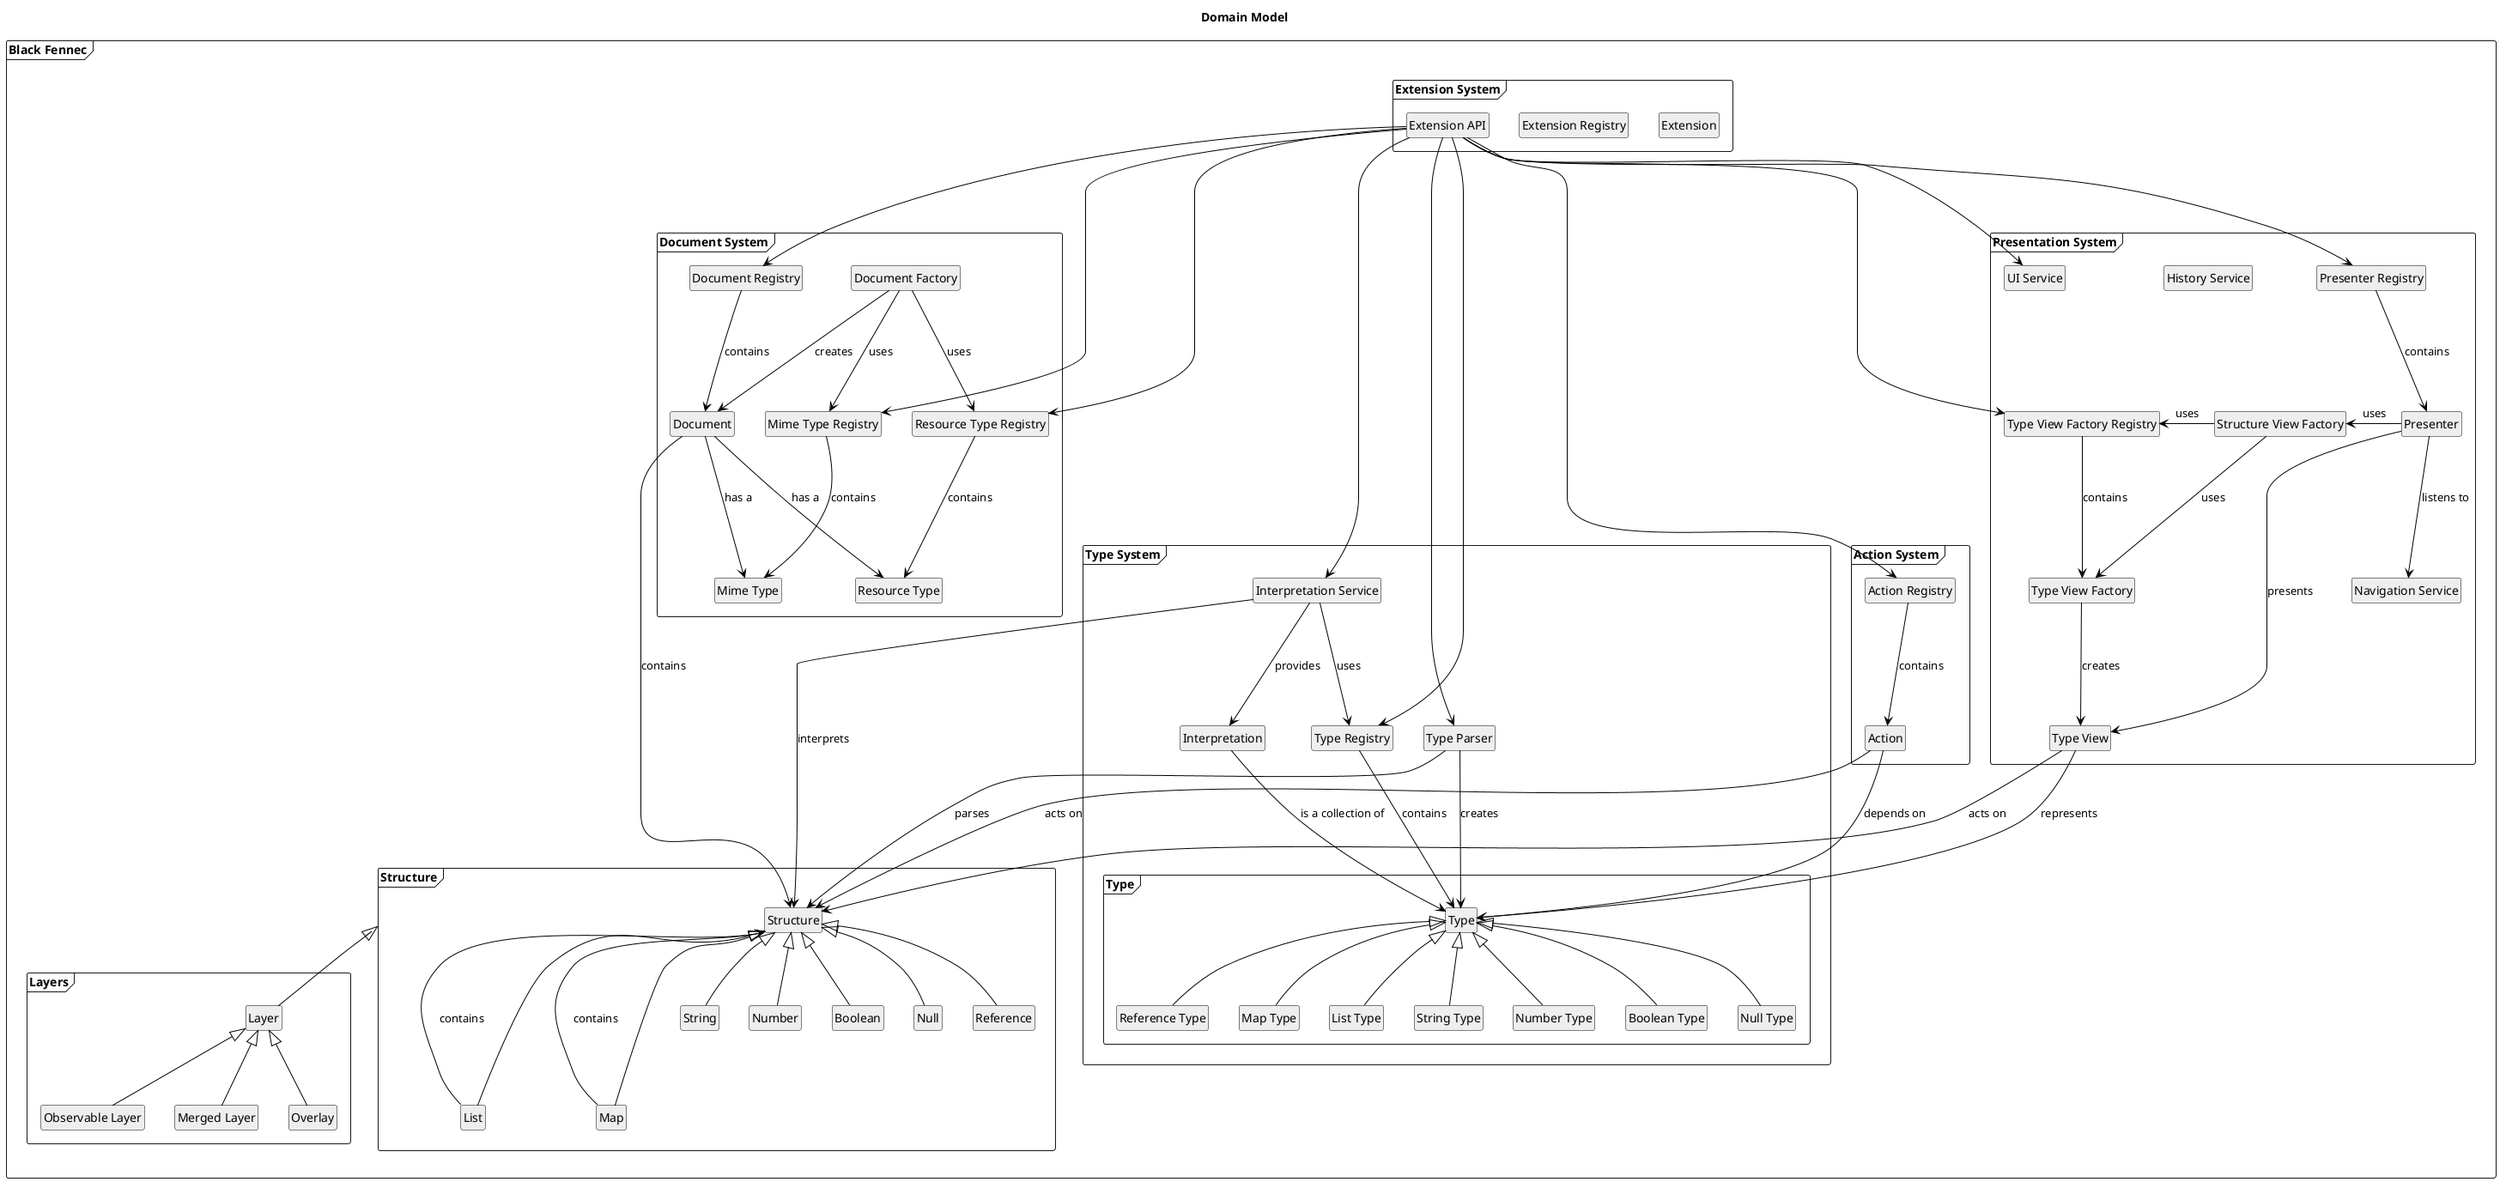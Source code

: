 @startuml domain model

hide circle
hide members
hide methods

skinparam class {
    BackgroundColor #EEE
    ArrowColor Black
    BorderColor Black
}

title Domain Model

package "Black Fennec" <<Frame>> {

    package "Structure" <<Frame>>{
        class "Structure"               as s
        class "Map"                     as m
        class "List"                    as l
        class "String"                  as str
        class "Number"                  as n
        class "Boolean"                 as b
        class "Null"                    as nu
        class "Reference"                as r

        m -u-|> s
        l -u-|> s
        str -u-|> s
        n -u-|> s
        b -u-|> s
        nu -u-|> s
        r -u-|> s

        m ---> s : contains
        l ---> s : contains
    }

    package "Layers" <<Frame>> {
        class "Layer"                   as la
        class "Merged Layer"            as ml
        class "Overlay"                 as ol
        class "Observable Layer"        as rl

        la -u-|> "Structure"
        ml -u-|> la
        ol -u-|> la
        rl -u-|> la
    }

    package "Type System" <<Frame>>{
        class "Interpretation Service"  as is 
        class "Interpretation"          as i
        class "Type Registry"           as typer
        class "Type Parser"             as tp

        package "Type" <<Frame>> {
            class "Type"                as t
            class "Map Type"            as mapt
            class "List Type"           as lt
            class "String Type"         as st
            class "Number Type"         as nt
            class "Boolean Type"        as bt
            class "Null Type"           as nut
            class "Reference Type"      as reft

            mapt -u-|> t
            lt -u-|> t
            st -u-|> t
            nt -u-|> t
            bt -u-|> t
            nut -u-|> t
            reft -u-|> t

        }

        typer ---> t : contains
        is ---> typer : uses
        tp ---> t : creates
        tp ---> s : parses
    }

    package "Document System" <<Frame>> {
        class "Document Factory"        as df
        class "Document Registry"       as dr
        class "Document"                as d
        class "Mime Type"               as mt
        class "Mime Type Registry"      as mtr

        class "Resource Type"           as rt
        class "Resource Type Registry"  as rtr

        mtr ---> mt : contains
        rtr ---> rt : contains
        df  ---> d : creates
        dr  ---> d : contains
        d ---> mt : has a
        d ---> rt : has a
        df  ---> mtr : uses
        df  ---> rtr : uses
    }

    package "Presentation System" <<Frame>> {
        class "Presenter"                   as p
        class "Presenter Registry"          as pr
        class "Type View"                   as tv
        class "Type View Factory Registry"  as tvfr
        class "Type View Factory"           as tvf
        class "Structure View Factory"      as svf
        class "Navigation Service"          as ns
        class "History Service"             as hs
        class "UI Service"                  as uis

        tvfr ---> tvf : contains
        tvf ---> tv : creates
        pr ---> p : contains
        p -> tv : presents
        p ---> ns : listens to
        p -> svf: uses
        svf -> tvf: uses
        svf -> tvfr: uses

    }

    package "Action System" <<Frame>> {
        class "Action"                  as a
        class "Action Registry"         as ar

        ar ---> a : contains
    }

    package "Extension System" <<Frame>> {
        class "Extension"               as e
        class "Extension Registry"
        class "Extension API"           as api

        api ---> is
        api ---> pr
        api ---> ar
        api ---> tvfr
        api ---> mtr
        api ---> rtr
        api ---> dr
        api ---> typer
        api ---> tp
        api ---> uis
    }
}

' relations

d ---> s : contains

is ---> s : interprets
is ---> i : provides
i ---> t : is a collection of

tv ---> t : represents
tv ---> s : acts on

a ---> s : acts on
a ---> t : depends on

@enduml
